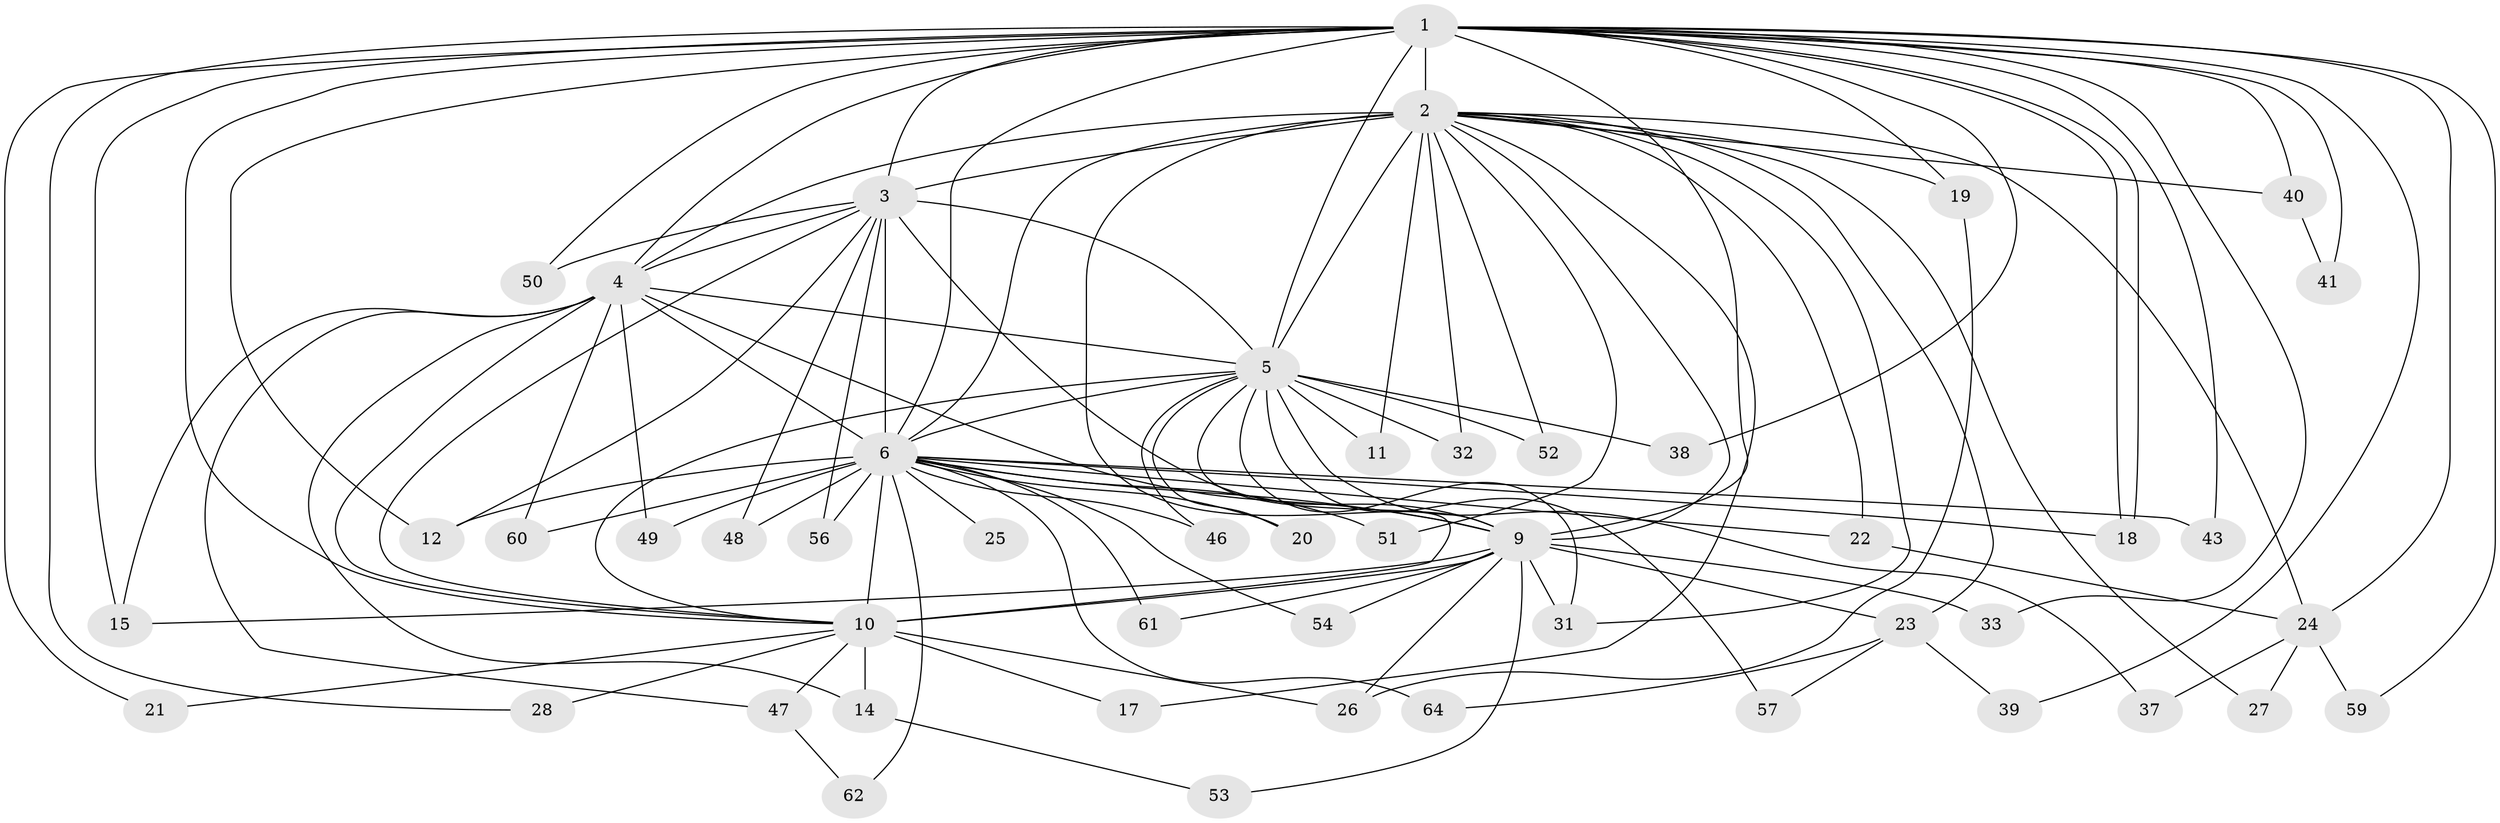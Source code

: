 // Generated by graph-tools (version 1.1) at 2025/51/02/27/25 19:51:47]
// undirected, 49 vertices, 115 edges
graph export_dot {
graph [start="1"]
  node [color=gray90,style=filled];
  1 [super="+42"];
  2 [super="+7"];
  3 [super="+16"];
  4 [super="+35"];
  5 [super="+36"];
  6 [super="+8"];
  9 [super="+34"];
  10 [super="+13"];
  11;
  12 [super="+58"];
  14;
  15 [super="+65"];
  17;
  18 [super="+55"];
  19;
  20;
  21;
  22;
  23 [super="+29"];
  24 [super="+30"];
  25;
  26 [super="+45"];
  27;
  28;
  31 [super="+63"];
  32;
  33;
  37;
  38 [super="+44"];
  39;
  40;
  41;
  43;
  46;
  47;
  48;
  49;
  50;
  51;
  52;
  53;
  54;
  56;
  57;
  59;
  60;
  61;
  62;
  64;
  1 -- 2 [weight=2];
  1 -- 3;
  1 -- 4;
  1 -- 5;
  1 -- 6 [weight=3];
  1 -- 9;
  1 -- 10;
  1 -- 12;
  1 -- 18;
  1 -- 18;
  1 -- 19;
  1 -- 21;
  1 -- 24;
  1 -- 28;
  1 -- 33;
  1 -- 38 [weight=2];
  1 -- 39;
  1 -- 40;
  1 -- 41;
  1 -- 43;
  1 -- 50;
  1 -- 59;
  1 -- 15;
  2 -- 3 [weight=2];
  2 -- 4 [weight=2];
  2 -- 5 [weight=3];
  2 -- 6 [weight=4];
  2 -- 9 [weight=3];
  2 -- 10 [weight=3];
  2 -- 11;
  2 -- 24;
  2 -- 31;
  2 -- 52;
  2 -- 17;
  2 -- 19;
  2 -- 22;
  2 -- 23;
  2 -- 27;
  2 -- 32;
  2 -- 40;
  2 -- 51;
  3 -- 4;
  3 -- 5;
  3 -- 6 [weight=3];
  3 -- 9;
  3 -- 10;
  3 -- 48;
  3 -- 50;
  3 -- 56;
  3 -- 12;
  4 -- 5;
  4 -- 6 [weight=2];
  4 -- 9;
  4 -- 10;
  4 -- 14;
  4 -- 15;
  4 -- 47;
  4 -- 49;
  4 -- 60;
  5 -- 6 [weight=2];
  5 -- 9;
  5 -- 10;
  5 -- 11;
  5 -- 20;
  5 -- 32;
  5 -- 37;
  5 -- 38;
  5 -- 46;
  5 -- 52;
  5 -- 57;
  5 -- 31;
  6 -- 9 [weight=2];
  6 -- 10 [weight=2];
  6 -- 20;
  6 -- 22;
  6 -- 25 [weight=2];
  6 -- 43;
  6 -- 46;
  6 -- 48;
  6 -- 49;
  6 -- 51;
  6 -- 54;
  6 -- 60;
  6 -- 61;
  6 -- 62;
  6 -- 64;
  6 -- 12;
  6 -- 56;
  6 -- 18;
  9 -- 10;
  9 -- 15;
  9 -- 23 [weight=2];
  9 -- 26;
  9 -- 31;
  9 -- 33;
  9 -- 53;
  9 -- 54;
  9 -- 61;
  10 -- 14;
  10 -- 17;
  10 -- 21;
  10 -- 26;
  10 -- 28;
  10 -- 47;
  14 -- 53;
  19 -- 26;
  22 -- 24;
  23 -- 57;
  23 -- 64;
  23 -- 39;
  24 -- 27;
  24 -- 59;
  24 -- 37;
  40 -- 41;
  47 -- 62;
}
